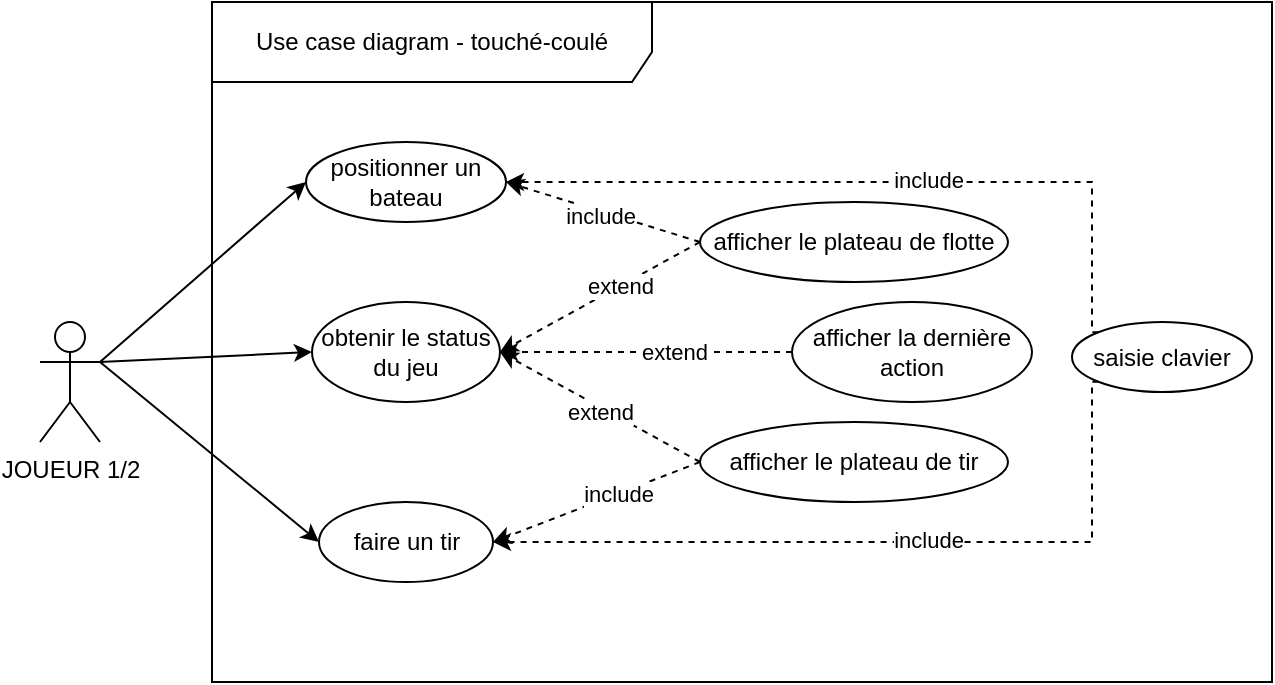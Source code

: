 <mxfile version="24.4.0" type="device">
  <diagram name="Page-1" id="G3qBza_uTBcHpbvVMIpz">
    <mxGraphModel dx="883" dy="-574" grid="1" gridSize="10" guides="1" tooltips="1" connect="1" arrows="1" fold="1" page="1" pageScale="1" pageWidth="827" pageHeight="1169" math="0" shadow="0">
      <root>
        <mxCell id="0" />
        <mxCell id="1" parent="0" />
        <mxCell id="8v2vR3_lA-DtCV0iGq40-8" style="rounded=0;orthogonalLoop=1;jettySize=auto;html=1;exitX=1;exitY=0.333;exitDx=0;exitDy=0;exitPerimeter=0;entryX=0;entryY=1;entryDx=0;entryDy=0;strokeColor=none;" edge="1" parent="1" source="8v2vR3_lA-DtCV0iGq40-1" target="8v2vR3_lA-DtCV0iGq40-6">
          <mxGeometry relative="1" as="geometry" />
        </mxCell>
        <mxCell id="8v2vR3_lA-DtCV0iGq40-1" value="JOUEUR 1/2" style="shape=umlActor;verticalLabelPosition=bottom;verticalAlign=top;html=1;outlineConnect=0;" vertex="1" parent="1">
          <mxGeometry x="84" y="1420" width="30" height="60" as="geometry" />
        </mxCell>
        <mxCell id="8v2vR3_lA-DtCV0iGq40-3" value="afficher le plateau de tir" style="ellipse;whiteSpace=wrap;html=1;" vertex="1" parent="1">
          <mxGeometry x="414" y="1470" width="154" height="40" as="geometry" />
        </mxCell>
        <mxCell id="8v2vR3_lA-DtCV0iGq40-4" value="afficher le plateau de flotte" style="ellipse;whiteSpace=wrap;html=1;" vertex="1" parent="1">
          <mxGeometry x="414" y="1360" width="154" height="40" as="geometry" />
        </mxCell>
        <mxCell id="8v2vR3_lA-DtCV0iGq40-5" value="positionner un bateau" style="ellipse;whiteSpace=wrap;html=1;" vertex="1" parent="1">
          <mxGeometry x="217" y="1330" width="100" height="40" as="geometry" />
        </mxCell>
        <mxCell id="8v2vR3_lA-DtCV0iGq40-6" value="obtenir le status du jeu" style="ellipse;whiteSpace=wrap;html=1;" vertex="1" parent="1">
          <mxGeometry x="220" y="1410" width="94" height="50" as="geometry" />
        </mxCell>
        <mxCell id="8v2vR3_lA-DtCV0iGq40-7" value="faire un tir" style="ellipse;whiteSpace=wrap;html=1;" vertex="1" parent="1">
          <mxGeometry x="223.5" y="1510" width="87" height="40" as="geometry" />
        </mxCell>
        <mxCell id="8v2vR3_lA-DtCV0iGq40-9" value="" style="endArrow=classic;html=1;rounded=0;exitX=1;exitY=0.333;exitDx=0;exitDy=0;exitPerimeter=0;entryX=0;entryY=0.5;entryDx=0;entryDy=0;" edge="1" parent="1" source="8v2vR3_lA-DtCV0iGq40-1" target="8v2vR3_lA-DtCV0iGq40-6">
          <mxGeometry width="50" height="50" relative="1" as="geometry">
            <mxPoint x="384" y="1490" as="sourcePoint" />
            <mxPoint x="434" y="1440" as="targetPoint" />
          </mxGeometry>
        </mxCell>
        <mxCell id="8v2vR3_lA-DtCV0iGq40-10" value="" style="endArrow=classic;html=1;rounded=0;exitX=1;exitY=0.333;exitDx=0;exitDy=0;exitPerimeter=0;entryX=0;entryY=0.5;entryDx=0;entryDy=0;" edge="1" parent="1" source="8v2vR3_lA-DtCV0iGq40-1" target="8v2vR3_lA-DtCV0iGq40-5">
          <mxGeometry width="50" height="50" relative="1" as="geometry">
            <mxPoint x="384" y="1490" as="sourcePoint" />
            <mxPoint x="434" y="1440" as="targetPoint" />
          </mxGeometry>
        </mxCell>
        <mxCell id="8v2vR3_lA-DtCV0iGq40-12" value="" style="endArrow=classic;html=1;rounded=0;exitX=1;exitY=0.333;exitDx=0;exitDy=0;exitPerimeter=0;entryX=0;entryY=0.5;entryDx=0;entryDy=0;" edge="1" parent="1" source="8v2vR3_lA-DtCV0iGq40-1" target="8v2vR3_lA-DtCV0iGq40-7">
          <mxGeometry width="50" height="50" relative="1" as="geometry">
            <mxPoint x="304" y="1400" as="sourcePoint" />
            <mxPoint x="354" y="1350" as="targetPoint" />
          </mxGeometry>
        </mxCell>
        <mxCell id="8v2vR3_lA-DtCV0iGq40-13" value="" style="endArrow=classic;html=1;rounded=0;dashed=1;entryX=1;entryY=0.5;entryDx=0;entryDy=0;exitX=0;exitY=0.5;exitDx=0;exitDy=0;" edge="1" parent="1" source="8v2vR3_lA-DtCV0iGq40-3" target="8v2vR3_lA-DtCV0iGq40-7">
          <mxGeometry width="50" height="50" relative="1" as="geometry">
            <mxPoint x="512" y="1660" as="sourcePoint" />
            <mxPoint x="562" y="1610" as="targetPoint" />
          </mxGeometry>
        </mxCell>
        <mxCell id="8v2vR3_lA-DtCV0iGq40-14" value="include" style="edgeLabel;html=1;align=center;verticalAlign=middle;resizable=0;points=[];" vertex="1" connectable="0" parent="8v2vR3_lA-DtCV0iGq40-13">
          <mxGeometry x="-0.194" relative="1" as="geometry">
            <mxPoint as="offset" />
          </mxGeometry>
        </mxCell>
        <mxCell id="8v2vR3_lA-DtCV0iGq40-15" value="" style="endArrow=classic;html=1;rounded=0;dashed=1;exitX=0;exitY=0.5;exitDx=0;exitDy=0;entryX=1;entryY=0.5;entryDx=0;entryDy=0;" edge="1" parent="1" source="8v2vR3_lA-DtCV0iGq40-3" target="8v2vR3_lA-DtCV0iGq40-6">
          <mxGeometry width="50" height="50" relative="1" as="geometry">
            <mxPoint x="522" y="1670" as="sourcePoint" />
            <mxPoint x="572" y="1620" as="targetPoint" />
          </mxGeometry>
        </mxCell>
        <mxCell id="8v2vR3_lA-DtCV0iGq40-16" value="extend" style="edgeLabel;html=1;align=center;verticalAlign=middle;resizable=0;points=[];" vertex="1" connectable="0" parent="8v2vR3_lA-DtCV0iGq40-15">
          <mxGeometry x="-0.194" relative="1" as="geometry">
            <mxPoint x="-10" y="-3" as="offset" />
          </mxGeometry>
        </mxCell>
        <mxCell id="8v2vR3_lA-DtCV0iGq40-17" value="" style="endArrow=classic;html=1;rounded=0;dashed=1;entryX=1;entryY=0.5;entryDx=0;entryDy=0;exitX=0;exitY=0.5;exitDx=0;exitDy=0;" edge="1" parent="1" source="8v2vR3_lA-DtCV0iGq40-4" target="8v2vR3_lA-DtCV0iGq40-5">
          <mxGeometry width="50" height="50" relative="1" as="geometry">
            <mxPoint x="532" y="1680" as="sourcePoint" />
            <mxPoint x="582" y="1630" as="targetPoint" />
          </mxGeometry>
        </mxCell>
        <mxCell id="8v2vR3_lA-DtCV0iGq40-18" value="include" style="edgeLabel;html=1;align=center;verticalAlign=middle;resizable=0;points=[];" vertex="1" connectable="0" parent="8v2vR3_lA-DtCV0iGq40-17">
          <mxGeometry x="-0.194" relative="1" as="geometry">
            <mxPoint x="-11" y="-1" as="offset" />
          </mxGeometry>
        </mxCell>
        <mxCell id="8v2vR3_lA-DtCV0iGq40-19" value="" style="endArrow=classic;html=1;rounded=0;dashed=1;exitX=0;exitY=0.5;exitDx=0;exitDy=0;entryX=1;entryY=0.5;entryDx=0;entryDy=0;" edge="1" parent="1" source="8v2vR3_lA-DtCV0iGq40-4" target="8v2vR3_lA-DtCV0iGq40-6">
          <mxGeometry width="50" height="50" relative="1" as="geometry">
            <mxPoint x="542" y="1690" as="sourcePoint" />
            <mxPoint x="592" y="1640" as="targetPoint" />
          </mxGeometry>
        </mxCell>
        <mxCell id="8v2vR3_lA-DtCV0iGq40-20" value="extend" style="edgeLabel;html=1;align=center;verticalAlign=middle;resizable=0;points=[];" vertex="1" connectable="0" parent="8v2vR3_lA-DtCV0iGq40-19">
          <mxGeometry x="-0.194" relative="1" as="geometry">
            <mxPoint as="offset" />
          </mxGeometry>
        </mxCell>
        <mxCell id="8v2vR3_lA-DtCV0iGq40-21" value="" style="endArrow=classic;html=1;rounded=0;dashed=1;entryX=1;entryY=0.5;entryDx=0;entryDy=0;exitX=0;exitY=0.5;exitDx=0;exitDy=0;" edge="1" parent="1" source="8v2vR3_lA-DtCV0iGq40-30" target="8v2vR3_lA-DtCV0iGq40-6">
          <mxGeometry width="50" height="50" relative="1" as="geometry">
            <mxPoint x="552" y="1700" as="sourcePoint" />
            <mxPoint x="602" y="1650" as="targetPoint" />
          </mxGeometry>
        </mxCell>
        <mxCell id="8v2vR3_lA-DtCV0iGq40-22" value="extend" style="edgeLabel;html=1;align=center;verticalAlign=middle;resizable=0;points=[];" vertex="1" connectable="0" parent="8v2vR3_lA-DtCV0iGq40-21">
          <mxGeometry x="-0.194" relative="1" as="geometry">
            <mxPoint as="offset" />
          </mxGeometry>
        </mxCell>
        <mxCell id="8v2vR3_lA-DtCV0iGq40-30" value="afficher la dernière action" style="ellipse;whiteSpace=wrap;html=1;" vertex="1" parent="1">
          <mxGeometry x="460" y="1410" width="120" height="50" as="geometry" />
        </mxCell>
        <mxCell id="8v2vR3_lA-DtCV0iGq40-31" value="Use case diagram - touché-coulé" style="shape=umlFrame;whiteSpace=wrap;html=1;pointerEvents=0;width=220;height=40;" vertex="1" parent="1">
          <mxGeometry x="170" y="1260" width="530" height="340" as="geometry" />
        </mxCell>
        <mxCell id="8v2vR3_lA-DtCV0iGq40-33" value="saisie clavier" style="ellipse;whiteSpace=wrap;html=1;" vertex="1" parent="1">
          <mxGeometry x="600" y="1420" width="90" height="35" as="geometry" />
        </mxCell>
        <mxCell id="8v2vR3_lA-DtCV0iGq40-34" value="" style="endArrow=classic;html=1;rounded=0;dashed=1;entryX=1;entryY=0.5;entryDx=0;entryDy=0;exitX=0;exitY=1;exitDx=0;exitDy=0;edgeStyle=orthogonalEdgeStyle;" edge="1" parent="1" source="8v2vR3_lA-DtCV0iGq40-33" target="8v2vR3_lA-DtCV0iGq40-7">
          <mxGeometry width="50" height="50" relative="1" as="geometry">
            <mxPoint x="424" y="1385" as="sourcePoint" />
            <mxPoint x="327" y="1360" as="targetPoint" />
            <Array as="points">
              <mxPoint x="610" y="1450" />
              <mxPoint x="610" y="1530" />
            </Array>
          </mxGeometry>
        </mxCell>
        <mxCell id="8v2vR3_lA-DtCV0iGq40-35" value="include" style="edgeLabel;html=1;align=center;verticalAlign=middle;resizable=0;points=[];" vertex="1" connectable="0" parent="8v2vR3_lA-DtCV0iGq40-34">
          <mxGeometry x="-0.194" relative="1" as="geometry">
            <mxPoint x="-11" y="-1" as="offset" />
          </mxGeometry>
        </mxCell>
        <mxCell id="8v2vR3_lA-DtCV0iGq40-36" value="" style="endArrow=classic;html=1;rounded=0;dashed=1;entryX=1;entryY=0.5;entryDx=0;entryDy=0;exitX=0;exitY=0;exitDx=0;exitDy=0;edgeStyle=orthogonalEdgeStyle;" edge="1" parent="1" source="8v2vR3_lA-DtCV0iGq40-33" target="8v2vR3_lA-DtCV0iGq40-5">
          <mxGeometry width="50" height="50" relative="1" as="geometry">
            <mxPoint x="677" y="1362.5" as="sourcePoint" />
            <mxPoint x="580" y="1337.5" as="targetPoint" />
            <Array as="points">
              <mxPoint x="610" y="1425" />
              <mxPoint x="610" y="1350" />
            </Array>
          </mxGeometry>
        </mxCell>
        <mxCell id="8v2vR3_lA-DtCV0iGq40-37" value="include" style="edgeLabel;html=1;align=center;verticalAlign=middle;resizable=0;points=[];" vertex="1" connectable="0" parent="8v2vR3_lA-DtCV0iGq40-36">
          <mxGeometry x="-0.194" relative="1" as="geometry">
            <mxPoint x="-11" y="-1" as="offset" />
          </mxGeometry>
        </mxCell>
      </root>
    </mxGraphModel>
  </diagram>
</mxfile>
